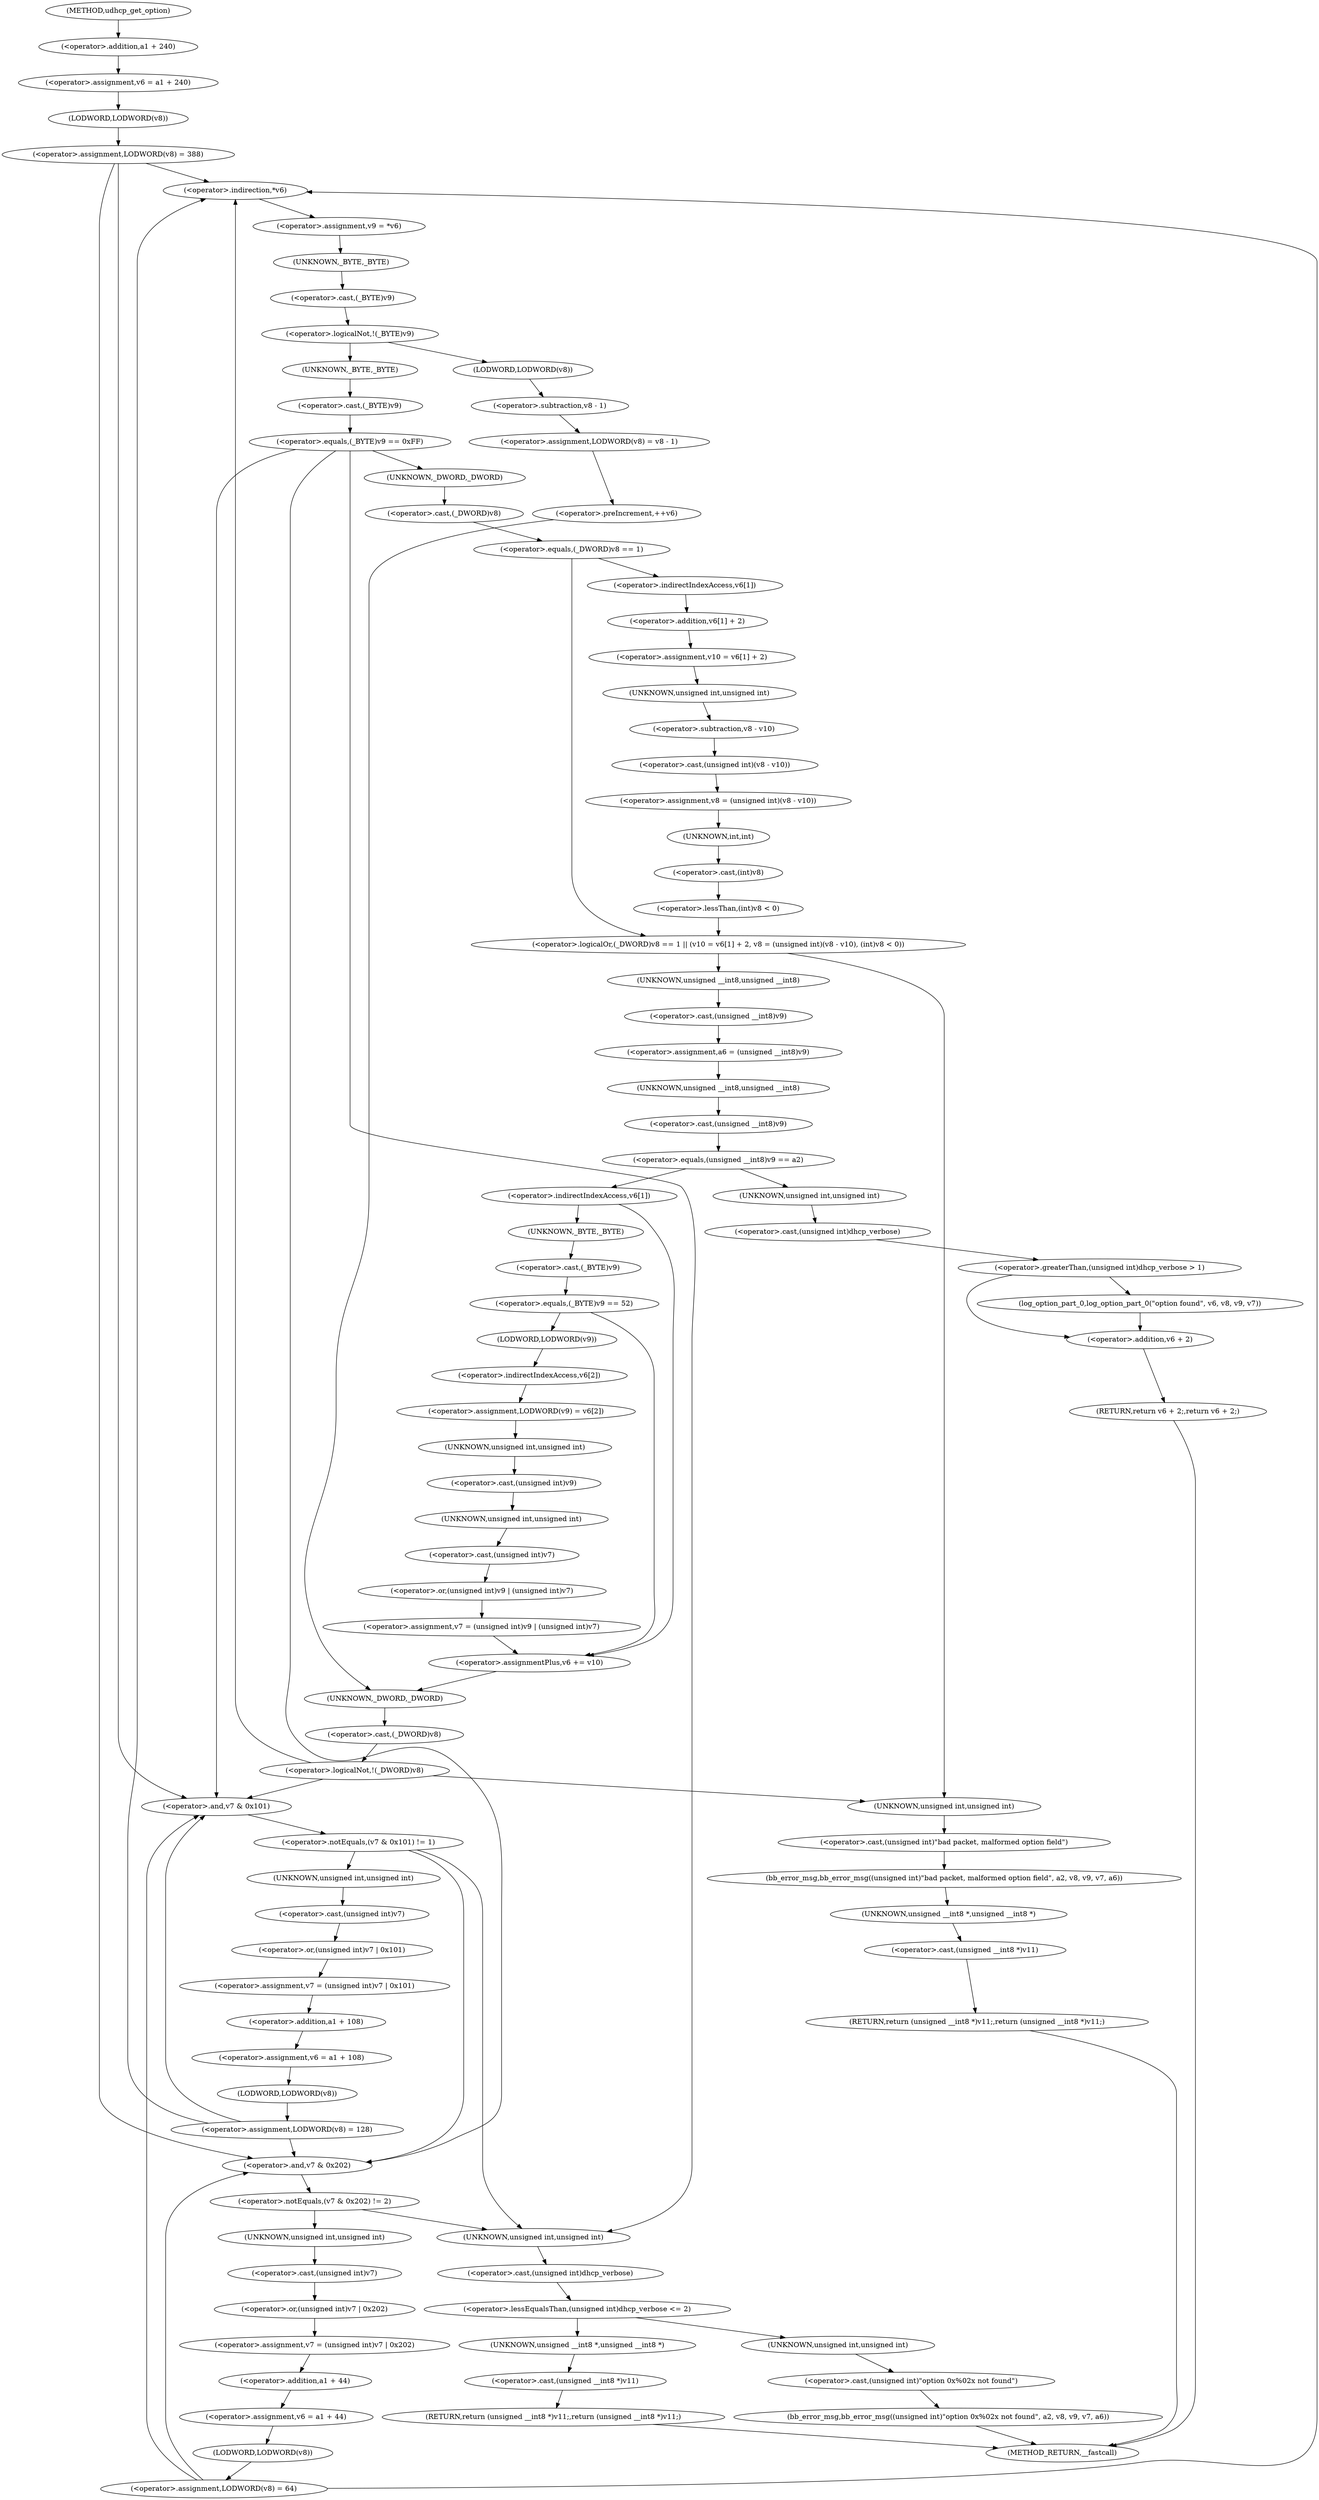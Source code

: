 digraph udhcp_get_option {  
"1000121" [label = "(<operator>.assignment,v6 = a1 + 240)" ]
"1000123" [label = "(<operator>.addition,a1 + 240)" ]
"1000128" [label = "(<operator>.assignment,LODWORD(v8) = 388)" ]
"1000129" [label = "(LODWORD,LODWORD(v8))" ]
"1000132" [label = "(<operator>.assignment,LODWORD(v8) = 64)" ]
"1000133" [label = "(LODWORD,LODWORD(v8))" ]
"1000143" [label = "(<operator>.assignment,v9 = *v6)" ]
"1000145" [label = "(<operator>.indirection,*v6)" ]
"1000148" [label = "(<operator>.logicalNot,!(_BYTE)v9)" ]
"1000149" [label = "(<operator>.cast,(_BYTE)v9)" ]
"1000150" [label = "(UNKNOWN,_BYTE,_BYTE)" ]
"1000153" [label = "(<operator>.assignment,LODWORD(v8) = v8 - 1)" ]
"1000154" [label = "(LODWORD,LODWORD(v8))" ]
"1000156" [label = "(<operator>.subtraction,v8 - 1)" ]
"1000159" [label = "(<operator>.preIncrement,++v6)" ]
"1000163" [label = "(<operator>.equals,(_BYTE)v9 == 0xFF)" ]
"1000164" [label = "(<operator>.cast,(_BYTE)v9)" ]
"1000165" [label = "(UNKNOWN,_BYTE,_BYTE)" ]
"1000170" [label = "(<operator>.logicalOr,(_DWORD)v8 == 1 || (v10 = v6[1] + 2, v8 = (unsigned int)(v8 - v10), (int)v8 < 0))" ]
"1000171" [label = "(<operator>.equals,(_DWORD)v8 == 1)" ]
"1000172" [label = "(<operator>.cast,(_DWORD)v8)" ]
"1000173" [label = "(UNKNOWN,_DWORD,_DWORD)" ]
"1000177" [label = "(<operator>.assignment,v10 = v6[1] + 2)" ]
"1000179" [label = "(<operator>.addition,v6[1] + 2)" ]
"1000180" [label = "(<operator>.indirectIndexAccess,v6[1])" ]
"1000185" [label = "(<operator>.assignment,v8 = (unsigned int)(v8 - v10))" ]
"1000187" [label = "(<operator>.cast,(unsigned int)(v8 - v10))" ]
"1000188" [label = "(UNKNOWN,unsigned int,unsigned int)" ]
"1000189" [label = "(<operator>.subtraction,v8 - v10)" ]
"1000192" [label = "(<operator>.lessThan,(int)v8 < 0)" ]
"1000193" [label = "(<operator>.cast,(int)v8)" ]
"1000194" [label = "(UNKNOWN,int,int)" ]
"1000200" [label = "(bb_error_msg,bb_error_msg((unsigned int)\"bad packet, malformed option field\", a2, v8, v9, v7, a6))" ]
"1000201" [label = "(<operator>.cast,(unsigned int)\"bad packet, malformed option field\")" ]
"1000202" [label = "(UNKNOWN,unsigned int,unsigned int)" ]
"1000209" [label = "(RETURN,return (unsigned __int8 *)v11;,return (unsigned __int8 *)v11;)" ]
"1000210" [label = "(<operator>.cast,(unsigned __int8 *)v11)" ]
"1000211" [label = "(UNKNOWN,unsigned __int8 *,unsigned __int8 *)" ]
"1000213" [label = "(<operator>.assignment,a6 = (unsigned __int8)v9)" ]
"1000215" [label = "(<operator>.cast,(unsigned __int8)v9)" ]
"1000216" [label = "(UNKNOWN,unsigned __int8,unsigned __int8)" ]
"1000219" [label = "(<operator>.equals,(unsigned __int8)v9 == a2)" ]
"1000220" [label = "(<operator>.cast,(unsigned __int8)v9)" ]
"1000221" [label = "(UNKNOWN,unsigned __int8,unsigned __int8)" ]
"1000226" [label = "(<operator>.greaterThan,(unsigned int)dhcp_verbose > 1)" ]
"1000227" [label = "(<operator>.cast,(unsigned int)dhcp_verbose)" ]
"1000228" [label = "(UNKNOWN,unsigned int,unsigned int)" ]
"1000231" [label = "(log_option_part_0,log_option_part_0(\"option found\", v6, v8, v9, v7))" ]
"1000237" [label = "(RETURN,return v6 + 2;,return v6 + 2;)" ]
"1000238" [label = "(<operator>.addition,v6 + 2)" ]
"1000242" [label = "(<operator>.indirectIndexAccess,v6[1])" ]
"1000247" [label = "(<operator>.equals,(_BYTE)v9 == 52)" ]
"1000248" [label = "(<operator>.cast,(_BYTE)v9)" ]
"1000249" [label = "(UNKNOWN,_BYTE,_BYTE)" ]
"1000253" [label = "(<operator>.assignment,LODWORD(v9) = v6[2])" ]
"1000254" [label = "(LODWORD,LODWORD(v9))" ]
"1000256" [label = "(<operator>.indirectIndexAccess,v6[2])" ]
"1000259" [label = "(<operator>.assignment,v7 = (unsigned int)v9 | (unsigned int)v7)" ]
"1000261" [label = "(<operator>.or,(unsigned int)v9 | (unsigned int)v7)" ]
"1000262" [label = "(<operator>.cast,(unsigned int)v9)" ]
"1000263" [label = "(UNKNOWN,unsigned int,unsigned int)" ]
"1000265" [label = "(<operator>.cast,(unsigned int)v7)" ]
"1000266" [label = "(UNKNOWN,unsigned int,unsigned int)" ]
"1000268" [label = "(<operator>.assignmentPlus,v6 += v10)" ]
"1000273" [label = "(<operator>.logicalNot,!(_DWORD)v8)" ]
"1000274" [label = "(<operator>.cast,(_DWORD)v8)" ]
"1000275" [label = "(UNKNOWN,_DWORD,_DWORD)" ]
"1000279" [label = "(<operator>.notEquals,(v7 & 0x101) != 1)" ]
"1000280" [label = "(<operator>.and,v7 & 0x101)" ]
"1000285" [label = "(<operator>.assignment,v7 = (unsigned int)v7 | 0x101)" ]
"1000287" [label = "(<operator>.or,(unsigned int)v7 | 0x101)" ]
"1000288" [label = "(<operator>.cast,(unsigned int)v7)" ]
"1000289" [label = "(UNKNOWN,unsigned int,unsigned int)" ]
"1000292" [label = "(<operator>.assignment,v6 = a1 + 108)" ]
"1000294" [label = "(<operator>.addition,a1 + 108)" ]
"1000297" [label = "(<operator>.assignment,LODWORD(v8) = 128)" ]
"1000298" [label = "(LODWORD,LODWORD(v8))" ]
"1000302" [label = "(<operator>.notEquals,(v7 & 0x202) != 2)" ]
"1000303" [label = "(<operator>.and,v7 & 0x202)" ]
"1000308" [label = "(<operator>.assignment,v7 = (unsigned int)v7 | 0x202)" ]
"1000310" [label = "(<operator>.or,(unsigned int)v7 | 0x202)" ]
"1000311" [label = "(<operator>.cast,(unsigned int)v7)" ]
"1000312" [label = "(UNKNOWN,unsigned int,unsigned int)" ]
"1000315" [label = "(<operator>.assignment,v6 = a1 + 44)" ]
"1000317" [label = "(<operator>.addition,a1 + 44)" ]
"1000322" [label = "(<operator>.lessEqualsThan,(unsigned int)dhcp_verbose <= 2)" ]
"1000323" [label = "(<operator>.cast,(unsigned int)dhcp_verbose)" ]
"1000324" [label = "(UNKNOWN,unsigned int,unsigned int)" ]
"1000327" [label = "(RETURN,return (unsigned __int8 *)v11;,return (unsigned __int8 *)v11;)" ]
"1000328" [label = "(<operator>.cast,(unsigned __int8 *)v11)" ]
"1000329" [label = "(UNKNOWN,unsigned __int8 *,unsigned __int8 *)" ]
"1000331" [label = "(bb_error_msg,bb_error_msg((unsigned int)\"option 0x%02x not found\", a2, v8, v9, v7, a6))" ]
"1000332" [label = "(<operator>.cast,(unsigned int)\"option 0x%02x not found\")" ]
"1000333" [label = "(UNKNOWN,unsigned int,unsigned int)" ]
"1000107" [label = "(METHOD,udhcp_get_option)" ]
"1000341" [label = "(METHOD_RETURN,__fastcall)" ]
  "1000121" -> "1000129" 
  "1000123" -> "1000121" 
  "1000128" -> "1000145" 
  "1000128" -> "1000280" 
  "1000128" -> "1000303" 
  "1000129" -> "1000128" 
  "1000132" -> "1000145" 
  "1000132" -> "1000280" 
  "1000132" -> "1000303" 
  "1000133" -> "1000132" 
  "1000143" -> "1000150" 
  "1000145" -> "1000143" 
  "1000148" -> "1000165" 
  "1000148" -> "1000154" 
  "1000149" -> "1000148" 
  "1000150" -> "1000149" 
  "1000153" -> "1000159" 
  "1000154" -> "1000156" 
  "1000156" -> "1000153" 
  "1000159" -> "1000275" 
  "1000163" -> "1000173" 
  "1000163" -> "1000280" 
  "1000163" -> "1000303" 
  "1000163" -> "1000324" 
  "1000164" -> "1000163" 
  "1000165" -> "1000164" 
  "1000170" -> "1000202" 
  "1000170" -> "1000216" 
  "1000171" -> "1000170" 
  "1000171" -> "1000180" 
  "1000172" -> "1000171" 
  "1000173" -> "1000172" 
  "1000177" -> "1000188" 
  "1000179" -> "1000177" 
  "1000180" -> "1000179" 
  "1000185" -> "1000194" 
  "1000187" -> "1000185" 
  "1000188" -> "1000189" 
  "1000189" -> "1000187" 
  "1000192" -> "1000170" 
  "1000193" -> "1000192" 
  "1000194" -> "1000193" 
  "1000200" -> "1000211" 
  "1000201" -> "1000200" 
  "1000202" -> "1000201" 
  "1000209" -> "1000341" 
  "1000210" -> "1000209" 
  "1000211" -> "1000210" 
  "1000213" -> "1000221" 
  "1000215" -> "1000213" 
  "1000216" -> "1000215" 
  "1000219" -> "1000228" 
  "1000219" -> "1000242" 
  "1000220" -> "1000219" 
  "1000221" -> "1000220" 
  "1000226" -> "1000231" 
  "1000226" -> "1000238" 
  "1000227" -> "1000226" 
  "1000228" -> "1000227" 
  "1000231" -> "1000238" 
  "1000237" -> "1000341" 
  "1000238" -> "1000237" 
  "1000242" -> "1000249" 
  "1000242" -> "1000268" 
  "1000247" -> "1000254" 
  "1000247" -> "1000268" 
  "1000248" -> "1000247" 
  "1000249" -> "1000248" 
  "1000253" -> "1000263" 
  "1000254" -> "1000256" 
  "1000256" -> "1000253" 
  "1000259" -> "1000268" 
  "1000261" -> "1000259" 
  "1000262" -> "1000266" 
  "1000263" -> "1000262" 
  "1000265" -> "1000261" 
  "1000266" -> "1000265" 
  "1000268" -> "1000275" 
  "1000273" -> "1000145" 
  "1000273" -> "1000280" 
  "1000273" -> "1000202" 
  "1000274" -> "1000273" 
  "1000275" -> "1000274" 
  "1000279" -> "1000303" 
  "1000279" -> "1000324" 
  "1000279" -> "1000289" 
  "1000280" -> "1000279" 
  "1000285" -> "1000294" 
  "1000287" -> "1000285" 
  "1000288" -> "1000287" 
  "1000289" -> "1000288" 
  "1000292" -> "1000298" 
  "1000294" -> "1000292" 
  "1000297" -> "1000145" 
  "1000297" -> "1000280" 
  "1000297" -> "1000303" 
  "1000298" -> "1000297" 
  "1000302" -> "1000324" 
  "1000302" -> "1000312" 
  "1000303" -> "1000302" 
  "1000308" -> "1000317" 
  "1000310" -> "1000308" 
  "1000311" -> "1000310" 
  "1000312" -> "1000311" 
  "1000315" -> "1000133" 
  "1000317" -> "1000315" 
  "1000322" -> "1000329" 
  "1000322" -> "1000333" 
  "1000323" -> "1000322" 
  "1000324" -> "1000323" 
  "1000327" -> "1000341" 
  "1000328" -> "1000327" 
  "1000329" -> "1000328" 
  "1000331" -> "1000341" 
  "1000332" -> "1000331" 
  "1000333" -> "1000332" 
  "1000107" -> "1000123" 
}
